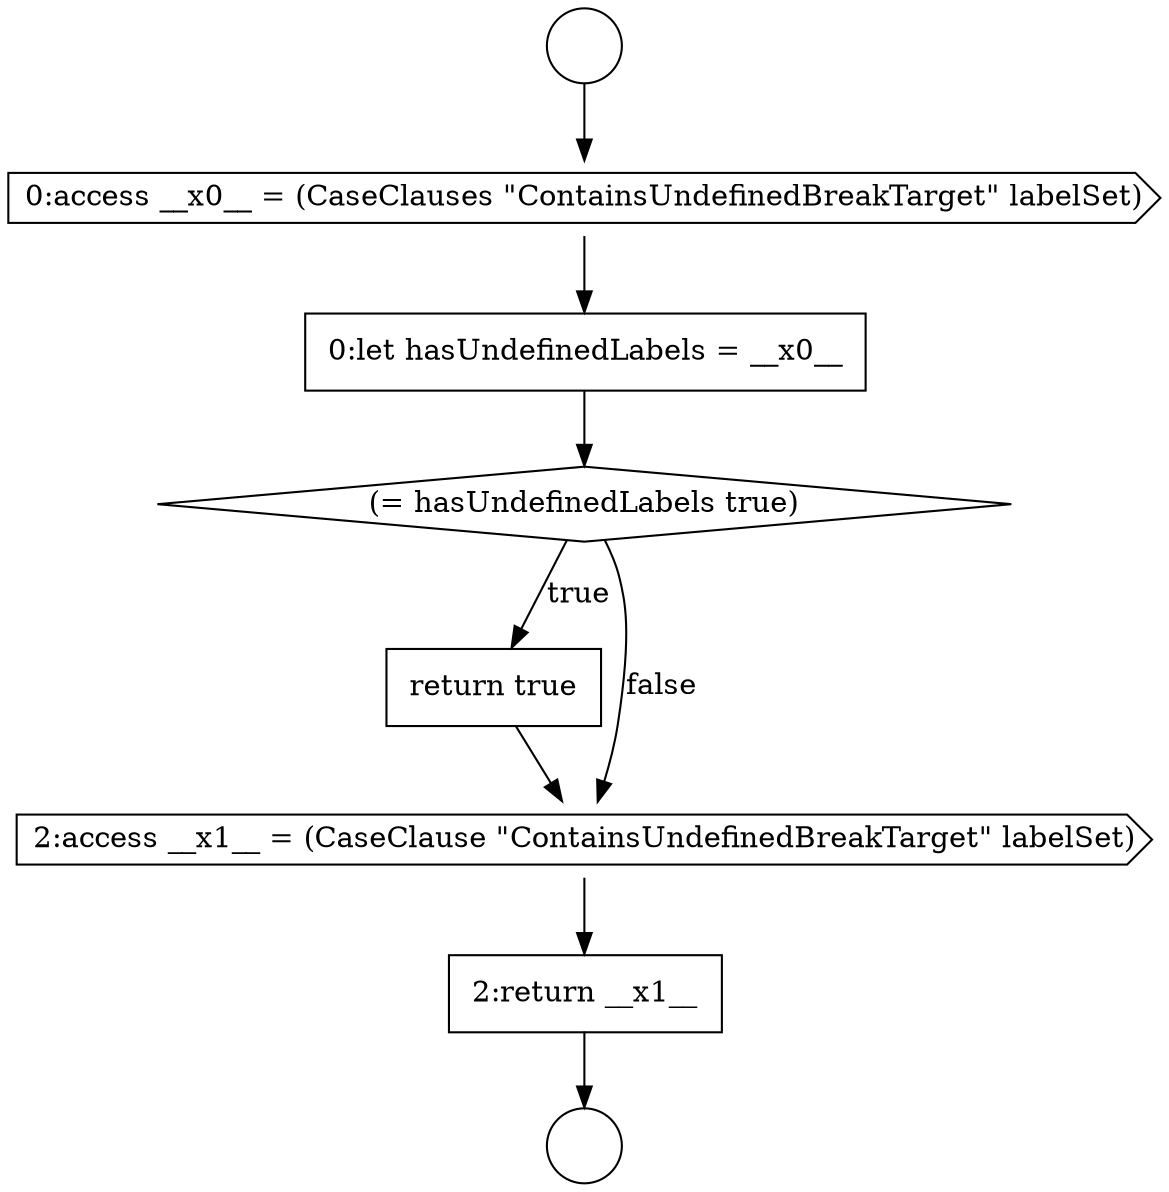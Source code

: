 digraph {
  node6954 [shape=none, margin=0, label=<<font color="black">
    <table border="0" cellborder="1" cellspacing="0" cellpadding="10">
      <tr><td align="left">0:let hasUndefinedLabels = __x0__</td></tr>
    </table>
  </font>> color="black" fillcolor="white" style=filled]
  node6951 [shape=circle label=" " color="black" fillcolor="white" style=filled]
  node6956 [shape=none, margin=0, label=<<font color="black">
    <table border="0" cellborder="1" cellspacing="0" cellpadding="10">
      <tr><td align="left">return true</td></tr>
    </table>
  </font>> color="black" fillcolor="white" style=filled]
  node6953 [shape=cds, label=<<font color="black">0:access __x0__ = (CaseClauses &quot;ContainsUndefinedBreakTarget&quot; labelSet)</font>> color="black" fillcolor="white" style=filled]
  node6957 [shape=cds, label=<<font color="black">2:access __x1__ = (CaseClause &quot;ContainsUndefinedBreakTarget&quot; labelSet)</font>> color="black" fillcolor="white" style=filled]
  node6952 [shape=circle label=" " color="black" fillcolor="white" style=filled]
  node6955 [shape=diamond, label=<<font color="black">(= hasUndefinedLabels true)</font>> color="black" fillcolor="white" style=filled]
  node6958 [shape=none, margin=0, label=<<font color="black">
    <table border="0" cellborder="1" cellspacing="0" cellpadding="10">
      <tr><td align="left">2:return __x1__</td></tr>
    </table>
  </font>> color="black" fillcolor="white" style=filled]
  node6956 -> node6957 [ color="black"]
  node6958 -> node6952 [ color="black"]
  node6951 -> node6953 [ color="black"]
  node6955 -> node6956 [label=<<font color="black">true</font>> color="black"]
  node6955 -> node6957 [label=<<font color="black">false</font>> color="black"]
  node6953 -> node6954 [ color="black"]
  node6954 -> node6955 [ color="black"]
  node6957 -> node6958 [ color="black"]
}

